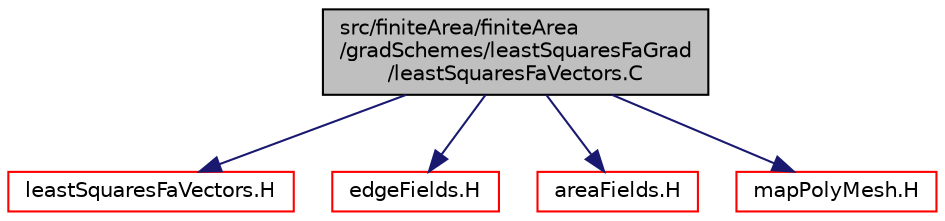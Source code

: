 digraph "src/finiteArea/finiteArea/gradSchemes/leastSquaresFaGrad/leastSquaresFaVectors.C"
{
  bgcolor="transparent";
  edge [fontname="Helvetica",fontsize="10",labelfontname="Helvetica",labelfontsize="10"];
  node [fontname="Helvetica",fontsize="10",shape=record];
  Node1 [label="src/finiteArea/finiteArea\l/gradSchemes/leastSquaresFaGrad\l/leastSquaresFaVectors.C",height=0.2,width=0.4,color="black", fillcolor="grey75", style="filled" fontcolor="black"];
  Node1 -> Node2 [color="midnightblue",fontsize="10",style="solid",fontname="Helvetica"];
  Node2 [label="leastSquaresFaVectors.H",height=0.2,width=0.4,color="red",URL="$leastSquaresFaVectors_8H.html"];
  Node1 -> Node3 [color="midnightblue",fontsize="10",style="solid",fontname="Helvetica"];
  Node3 [label="edgeFields.H",height=0.2,width=0.4,color="red",URL="$edgeFields_8H.html"];
  Node1 -> Node4 [color="midnightblue",fontsize="10",style="solid",fontname="Helvetica"];
  Node4 [label="areaFields.H",height=0.2,width=0.4,color="red",URL="$areaFields_8H.html"];
  Node1 -> Node5 [color="midnightblue",fontsize="10",style="solid",fontname="Helvetica"];
  Node5 [label="mapPolyMesh.H",height=0.2,width=0.4,color="red",URL="$mapPolyMesh_8H.html"];
}
